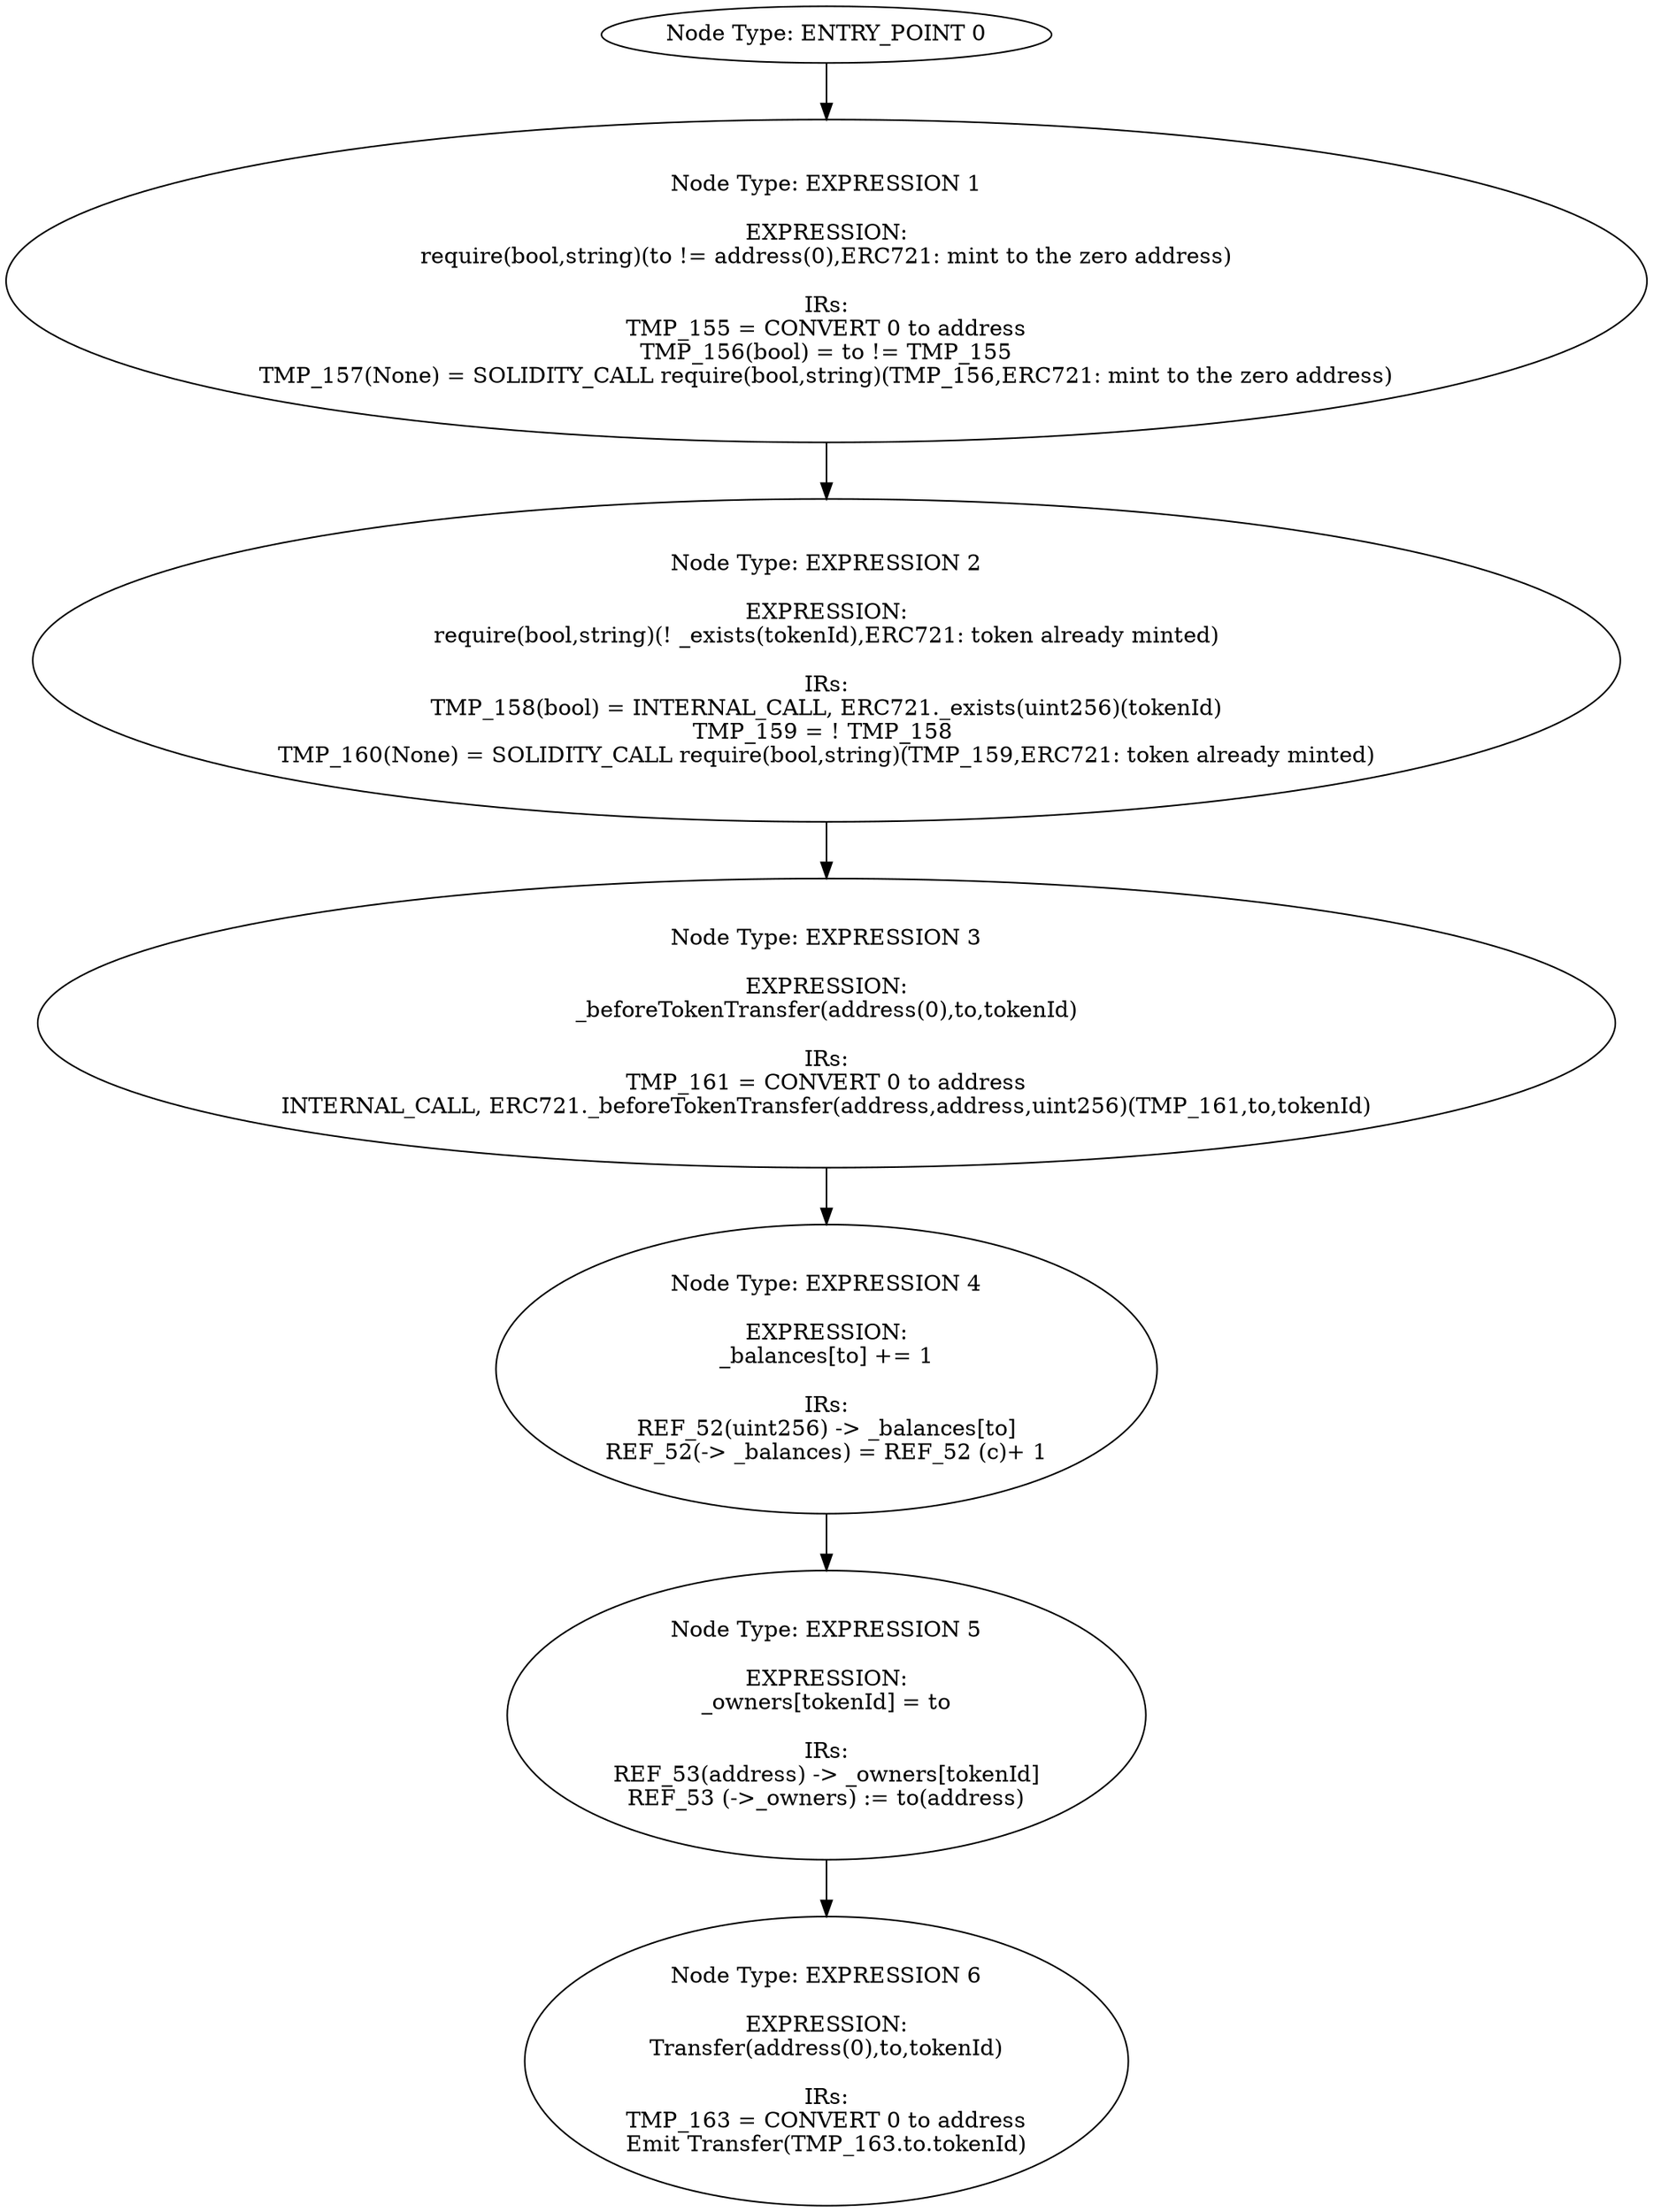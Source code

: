 digraph{
0[label="Node Type: ENTRY_POINT 0
"];
0->1;
1[label="Node Type: EXPRESSION 1

EXPRESSION:
require(bool,string)(to != address(0),ERC721: mint to the zero address)

IRs:
TMP_155 = CONVERT 0 to address
TMP_156(bool) = to != TMP_155
TMP_157(None) = SOLIDITY_CALL require(bool,string)(TMP_156,ERC721: mint to the zero address)"];
1->2;
2[label="Node Type: EXPRESSION 2

EXPRESSION:
require(bool,string)(! _exists(tokenId),ERC721: token already minted)

IRs:
TMP_158(bool) = INTERNAL_CALL, ERC721._exists(uint256)(tokenId)
TMP_159 = ! TMP_158 
TMP_160(None) = SOLIDITY_CALL require(bool,string)(TMP_159,ERC721: token already minted)"];
2->3;
3[label="Node Type: EXPRESSION 3

EXPRESSION:
_beforeTokenTransfer(address(0),to,tokenId)

IRs:
TMP_161 = CONVERT 0 to address
INTERNAL_CALL, ERC721._beforeTokenTransfer(address,address,uint256)(TMP_161,to,tokenId)"];
3->4;
4[label="Node Type: EXPRESSION 4

EXPRESSION:
_balances[to] += 1

IRs:
REF_52(uint256) -> _balances[to]
REF_52(-> _balances) = REF_52 (c)+ 1"];
4->5;
5[label="Node Type: EXPRESSION 5

EXPRESSION:
_owners[tokenId] = to

IRs:
REF_53(address) -> _owners[tokenId]
REF_53 (->_owners) := to(address)"];
5->6;
6[label="Node Type: EXPRESSION 6

EXPRESSION:
Transfer(address(0),to,tokenId)

IRs:
TMP_163 = CONVERT 0 to address
Emit Transfer(TMP_163.to.tokenId)"];
}
